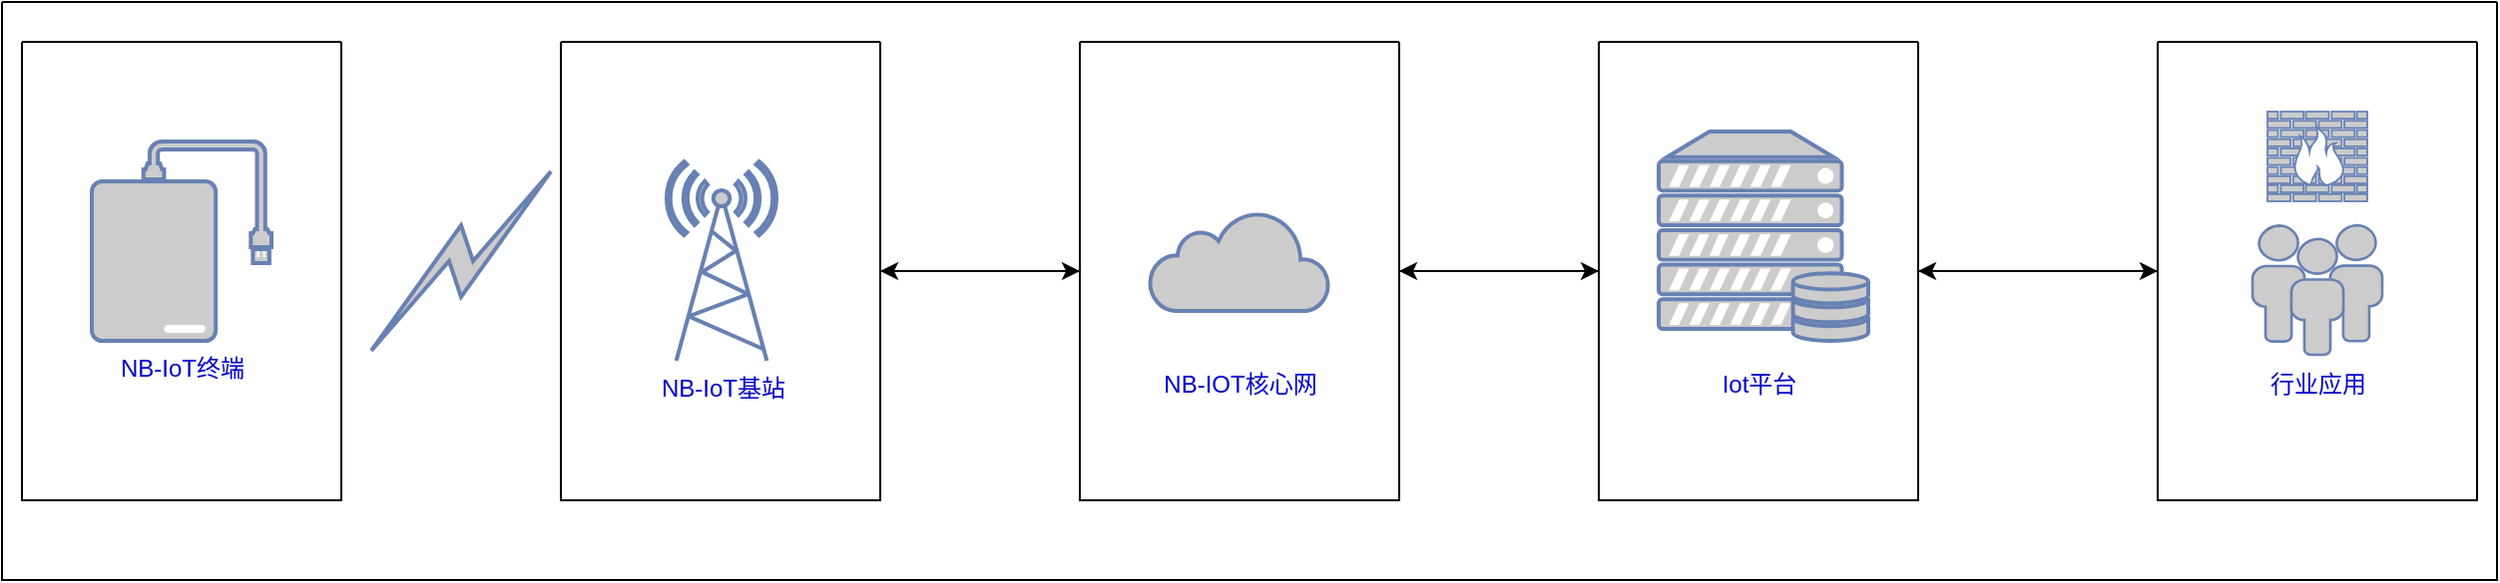 <mxfile version="20.5.3" type="github">
  <diagram id="5Xb-aEHi9rVsEp3EAopa" name="第 1 页">
    <mxGraphModel dx="1673" dy="896" grid="1" gridSize="10" guides="1" tooltips="1" connect="1" arrows="1" fold="1" page="1" pageScale="1" pageWidth="827" pageHeight="1169" math="0" shadow="0">
      <root>
        <mxCell id="0" />
        <mxCell id="1" parent="0" />
        <mxCell id="pMtT_pzodfcerGbLjesv-44" value="" style="swimlane;startSize=0;fontColor=#0000CC;" vertex="1" parent="1">
          <mxGeometry x="10" y="40" width="1250" height="290" as="geometry" />
        </mxCell>
        <mxCell id="pMtT_pzodfcerGbLjesv-45" value="" style="swimlane;startSize=0;" vertex="1" parent="pMtT_pzodfcerGbLjesv-44">
          <mxGeometry x="10" y="20" width="160" height="230" as="geometry" />
        </mxCell>
        <mxCell id="pMtT_pzodfcerGbLjesv-46" value="&lt;font color=&quot;#0000CC&quot;&gt;NB-IoT终端&lt;/font&gt;" style="fontColor=#0066CC;verticalAlign=top;verticalLabelPosition=bottom;labelPosition=center;align=center;html=1;outlineConnect=0;fillColor=#CCCCCC;strokeColor=#6881B3;gradientColor=none;gradientDirection=north;strokeWidth=2;shape=mxgraph.networks.external_storage;" vertex="1" parent="pMtT_pzodfcerGbLjesv-45">
          <mxGeometry x="35" y="50" width="90" height="100" as="geometry" />
        </mxCell>
        <mxCell id="pMtT_pzodfcerGbLjesv-48" value="" style="swimlane;startSize=0;" vertex="1" parent="pMtT_pzodfcerGbLjesv-44">
          <mxGeometry x="280" y="20" width="160" height="230" as="geometry" />
        </mxCell>
        <mxCell id="pMtT_pzodfcerGbLjesv-49" value="&lt;font color=&quot;#0000CC&quot;&gt;NB-IoT基站&lt;/font&gt;" style="fontColor=#0066CC;verticalAlign=top;verticalLabelPosition=bottom;labelPosition=center;align=center;html=1;outlineConnect=0;fillColor=#CCCCCC;strokeColor=#6881B3;gradientColor=none;gradientDirection=north;strokeWidth=2;shape=mxgraph.networks.radio_tower;" vertex="1" parent="pMtT_pzodfcerGbLjesv-48">
          <mxGeometry x="53" y="60" width="55" height="100" as="geometry" />
        </mxCell>
        <mxCell id="pMtT_pzodfcerGbLjesv-50" value="" style="html=1;outlineConnect=0;fillColor=#CCCCCC;strokeColor=#6881B3;gradientColor=none;gradientDirection=north;strokeWidth=2;shape=mxgraph.networks.comm_link_edge;html=1;rounded=0;" edge="1" parent="pMtT_pzodfcerGbLjesv-44">
          <mxGeometry width="100" height="100" relative="1" as="geometry">
            <mxPoint x="180" y="180" as="sourcePoint" />
            <mxPoint x="280" y="80" as="targetPoint" />
          </mxGeometry>
        </mxCell>
        <mxCell id="pMtT_pzodfcerGbLjesv-52" style="edgeStyle=orthogonalEdgeStyle;rounded=0;orthogonalLoop=1;jettySize=auto;html=1;entryX=1;entryY=0.5;entryDx=0;entryDy=0;fontColor=#0000CC;" edge="1" parent="pMtT_pzodfcerGbLjesv-44" source="pMtT_pzodfcerGbLjesv-53" target="pMtT_pzodfcerGbLjesv-48">
          <mxGeometry relative="1" as="geometry" />
        </mxCell>
        <mxCell id="pMtT_pzodfcerGbLjesv-53" value="" style="swimlane;startSize=0;" vertex="1" parent="pMtT_pzodfcerGbLjesv-44">
          <mxGeometry x="540" y="20" width="160" height="230" as="geometry" />
        </mxCell>
        <mxCell id="pMtT_pzodfcerGbLjesv-54" value="" style="html=1;outlineConnect=0;fillColor=#CCCCCC;strokeColor=#6881B3;gradientColor=none;gradientDirection=north;strokeWidth=2;shape=mxgraph.networks.cloud;fontColor=#ffffff;" vertex="1" parent="pMtT_pzodfcerGbLjesv-53">
          <mxGeometry x="35" y="85" width="90" height="50" as="geometry" />
        </mxCell>
        <mxCell id="pMtT_pzodfcerGbLjesv-55" value="NB-IOT核心网" style="text;html=1;align=center;verticalAlign=middle;resizable=0;points=[];autosize=1;strokeColor=none;fillColor=none;fontColor=#0000CC;" vertex="1" parent="pMtT_pzodfcerGbLjesv-53">
          <mxGeometry x="30" y="157" width="100" height="30" as="geometry" />
        </mxCell>
        <mxCell id="pMtT_pzodfcerGbLjesv-47" style="edgeStyle=orthogonalEdgeStyle;rounded=0;orthogonalLoop=1;jettySize=auto;html=1;entryX=0;entryY=0.5;entryDx=0;entryDy=0;fontColor=#0000CC;" edge="1" parent="pMtT_pzodfcerGbLjesv-44" source="pMtT_pzodfcerGbLjesv-48" target="pMtT_pzodfcerGbLjesv-53">
          <mxGeometry relative="1" as="geometry" />
        </mxCell>
        <mxCell id="pMtT_pzodfcerGbLjesv-57" style="edgeStyle=orthogonalEdgeStyle;rounded=0;orthogonalLoop=1;jettySize=auto;html=1;entryX=1;entryY=0.5;entryDx=0;entryDy=0;fontColor=#0000CC;" edge="1" parent="pMtT_pzodfcerGbLjesv-44" source="pMtT_pzodfcerGbLjesv-58" target="pMtT_pzodfcerGbLjesv-53">
          <mxGeometry relative="1" as="geometry" />
        </mxCell>
        <mxCell id="pMtT_pzodfcerGbLjesv-58" value="" style="swimlane;startSize=0;" vertex="1" parent="pMtT_pzodfcerGbLjesv-44">
          <mxGeometry x="800" y="20" width="160" height="230" as="geometry" />
        </mxCell>
        <mxCell id="pMtT_pzodfcerGbLjesv-59" value="&lt;font&gt;Iot平台&lt;/font&gt;" style="text;html=1;align=center;verticalAlign=middle;resizable=0;points=[];autosize=1;strokeColor=none;fillColor=none;fontColor=#0000CC;" vertex="1" parent="pMtT_pzodfcerGbLjesv-58">
          <mxGeometry x="50" y="157" width="60" height="30" as="geometry" />
        </mxCell>
        <mxCell id="pMtT_pzodfcerGbLjesv-60" value="" style="fontColor=#0066CC;verticalAlign=top;verticalLabelPosition=bottom;labelPosition=center;align=center;html=1;outlineConnect=0;fillColor=#CCCCCC;strokeColor=#6881B3;gradientColor=none;gradientDirection=north;strokeWidth=2;shape=mxgraph.networks.server_storage;" vertex="1" parent="pMtT_pzodfcerGbLjesv-58">
          <mxGeometry x="30" y="45" width="105" height="105" as="geometry" />
        </mxCell>
        <mxCell id="pMtT_pzodfcerGbLjesv-51" style="edgeStyle=orthogonalEdgeStyle;rounded=0;orthogonalLoop=1;jettySize=auto;html=1;fontColor=#0000CC;" edge="1" parent="pMtT_pzodfcerGbLjesv-44" source="pMtT_pzodfcerGbLjesv-53" target="pMtT_pzodfcerGbLjesv-58">
          <mxGeometry relative="1" as="geometry" />
        </mxCell>
        <mxCell id="pMtT_pzodfcerGbLjesv-61" style="edgeStyle=orthogonalEdgeStyle;rounded=0;orthogonalLoop=1;jettySize=auto;html=1;fontColor=#0000CC;" edge="1" parent="pMtT_pzodfcerGbLjesv-44" source="pMtT_pzodfcerGbLjesv-62" target="pMtT_pzodfcerGbLjesv-58">
          <mxGeometry relative="1" as="geometry" />
        </mxCell>
        <mxCell id="pMtT_pzodfcerGbLjesv-62" value="" style="swimlane;startSize=0;" vertex="1" parent="pMtT_pzodfcerGbLjesv-44">
          <mxGeometry x="1080" y="20" width="160" height="230" as="geometry" />
        </mxCell>
        <mxCell id="pMtT_pzodfcerGbLjesv-63" value="行业应用" style="text;html=1;align=center;verticalAlign=middle;resizable=0;points=[];autosize=1;strokeColor=none;fillColor=none;fontColor=#0000CC;" vertex="1" parent="pMtT_pzodfcerGbLjesv-62">
          <mxGeometry x="45" y="157" width="70" height="30" as="geometry" />
        </mxCell>
        <mxCell id="pMtT_pzodfcerGbLjesv-64" value="" style="fontColor=#0066CC;verticalAlign=top;verticalLabelPosition=bottom;labelPosition=center;align=center;html=1;outlineConnect=0;fillColor=#CCCCCC;strokeColor=#6881B3;gradientColor=none;gradientDirection=north;strokeWidth=2;shape=mxgraph.networks.firewall;" vertex="1" parent="pMtT_pzodfcerGbLjesv-62">
          <mxGeometry x="55" y="35" width="50" height="45" as="geometry" />
        </mxCell>
        <mxCell id="pMtT_pzodfcerGbLjesv-65" value="" style="fontColor=#0066CC;verticalAlign=top;verticalLabelPosition=bottom;labelPosition=center;align=center;html=1;outlineConnect=0;fillColor=#CCCCCC;strokeColor=#6881B3;gradientColor=none;gradientDirection=north;strokeWidth=2;shape=mxgraph.networks.users;" vertex="1" parent="pMtT_pzodfcerGbLjesv-62">
          <mxGeometry x="47.5" y="92" width="65" height="65" as="geometry" />
        </mxCell>
        <mxCell id="pMtT_pzodfcerGbLjesv-56" style="edgeStyle=orthogonalEdgeStyle;rounded=0;orthogonalLoop=1;jettySize=auto;html=1;entryX=0;entryY=0.5;entryDx=0;entryDy=0;fontColor=#0000CC;" edge="1" parent="pMtT_pzodfcerGbLjesv-44" source="pMtT_pzodfcerGbLjesv-58" target="pMtT_pzodfcerGbLjesv-62">
          <mxGeometry relative="1" as="geometry" />
        </mxCell>
      </root>
    </mxGraphModel>
  </diagram>
</mxfile>
